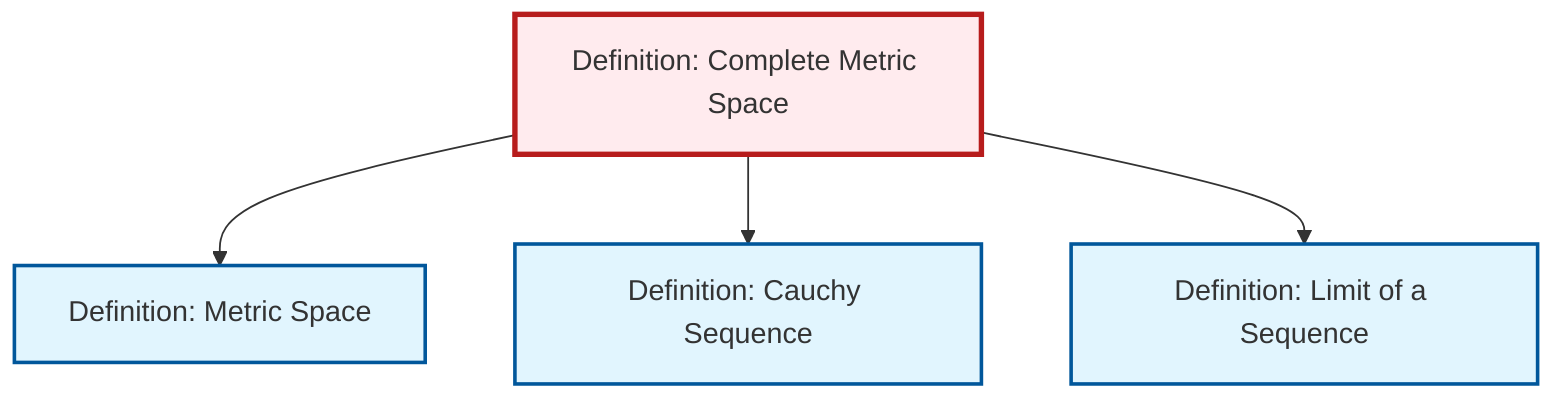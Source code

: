 graph TD
    classDef definition fill:#e1f5fe,stroke:#01579b,stroke-width:2px
    classDef theorem fill:#f3e5f5,stroke:#4a148c,stroke-width:2px
    classDef axiom fill:#fff3e0,stroke:#e65100,stroke-width:2px
    classDef example fill:#e8f5e9,stroke:#1b5e20,stroke-width:2px
    classDef current fill:#ffebee,stroke:#b71c1c,stroke-width:3px
    def-limit["Definition: Limit of a Sequence"]:::definition
    def-metric-space["Definition: Metric Space"]:::definition
    def-cauchy-sequence["Definition: Cauchy Sequence"]:::definition
    def-complete-metric-space["Definition: Complete Metric Space"]:::definition
    def-complete-metric-space --> def-metric-space
    def-complete-metric-space --> def-cauchy-sequence
    def-complete-metric-space --> def-limit
    class def-complete-metric-space current